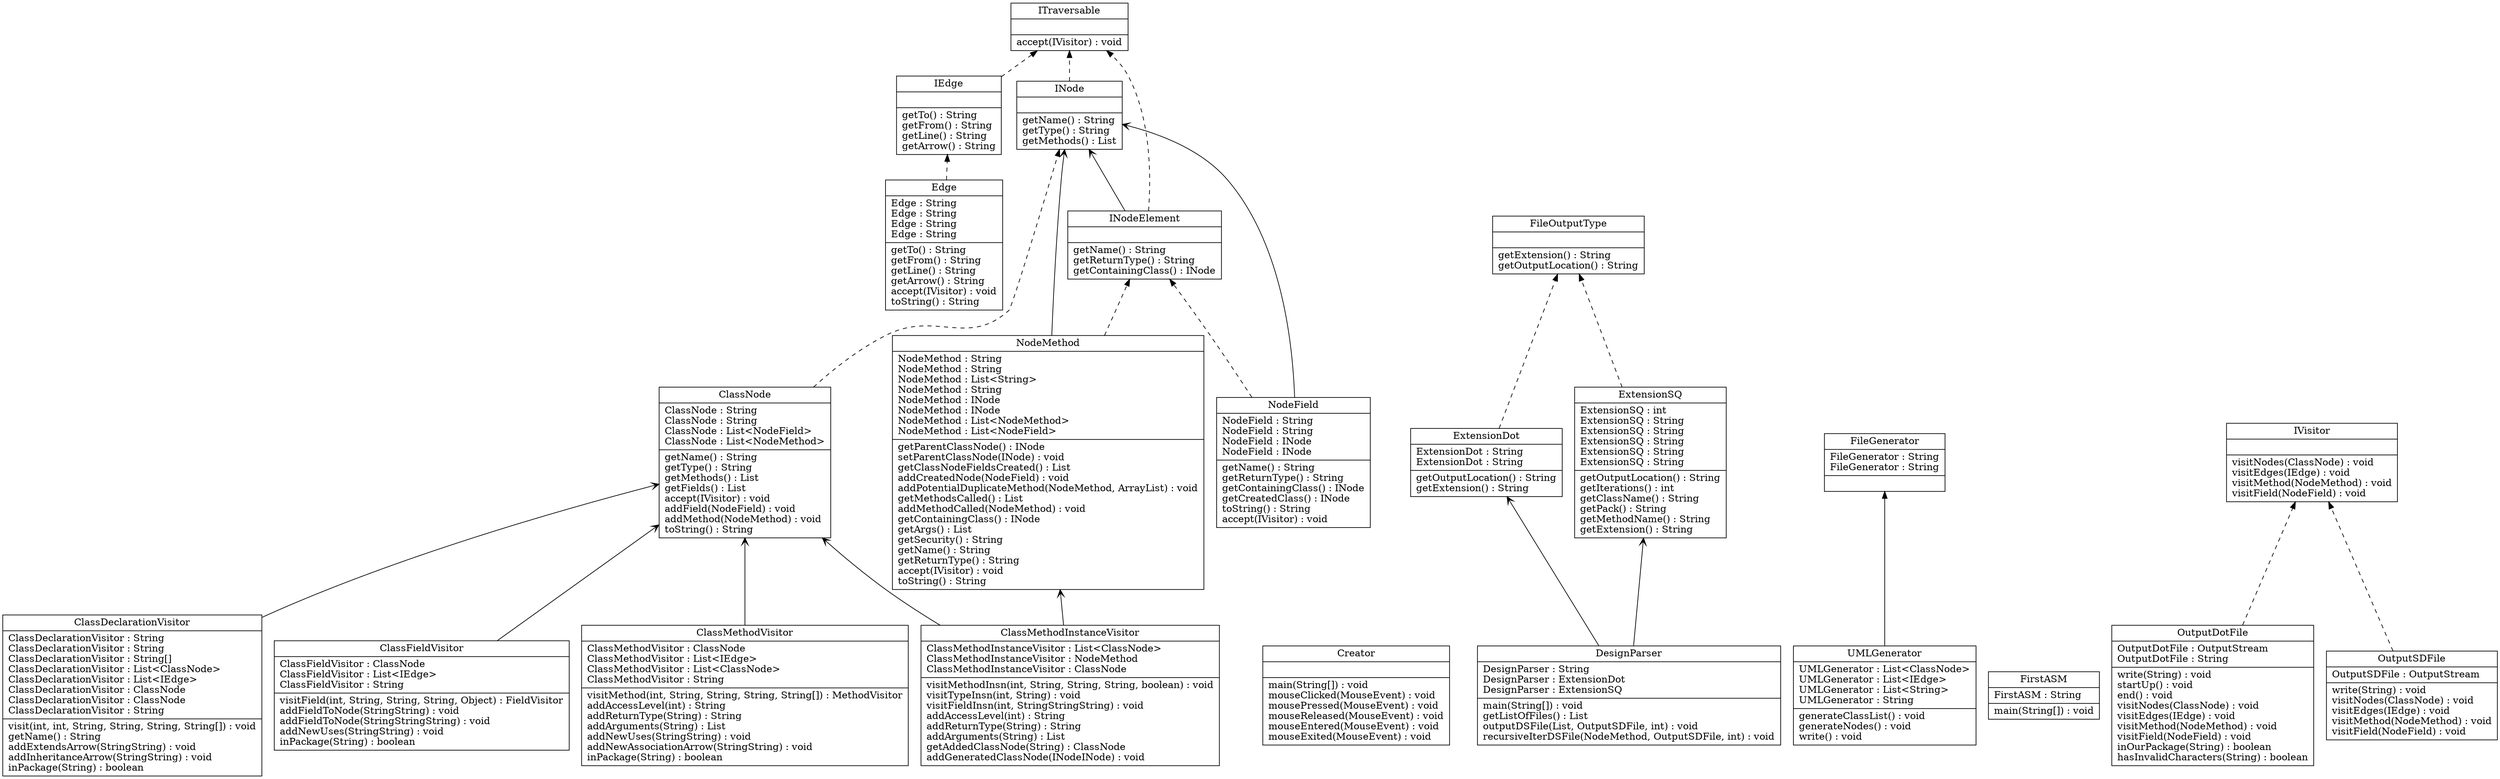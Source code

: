 digraph G {

fontname = "Bitstream Vera Sans"
fontsize = 8
rankdir=BT

node [shape = "record"]
ClassTClassDeclarationVisitor [label = "{ClassDeclarationVisitor|ClassDeclarationVisitor : String\lClassDeclarationVisitor : String\lClassDeclarationVisitor : String[]\lClassDeclarationVisitor : List\<ClassNode\>\lClassDeclarationVisitor : List\<IEdge\>\lClassDeclarationVisitor : ClassNode\lClassDeclarationVisitor : ClassNode\lClassDeclarationVisitor : String\l|visit(int, int, String, String, String, String[]) : void\lgetName() : String\laddExtendsArrow(StringString) : void\laddInheritanceArrow(StringString) : void\linPackage(String) : boolean\l}"]
node [shape = "record"]
ClassTClassFieldVisitor [label = "{ClassFieldVisitor|ClassFieldVisitor : ClassNode\lClassFieldVisitor : List\<IEdge\>\lClassFieldVisitor : String\l|visitField(int, String, String, String, Object) : FieldVisitor\laddFieldToNode(StringString) : void\laddFieldToNode(StringStringString) : void\laddNewUses(StringString) : void\linPackage(String) : boolean\l}"]
node [shape = "record"]
ClassTClassMethodInstanceVisitor [label = "{ClassMethodInstanceVisitor|ClassMethodInstanceVisitor : List\<ClassNode\>\lClassMethodInstanceVisitor : NodeMethod\lClassMethodInstanceVisitor : ClassNode\l|visitMethodInsn(int, String, String, String, boolean) : void\lvisitTypeInsn(int, String) : void\lvisitFieldInsn(int, StringStringString) : void\laddAccessLevel(int) : String\laddReturnType(String) : String\laddArguments(String) : List\lgetAddedClassNode(String) : ClassNode\laddGeneratedClassNode(INodeINode) : void\l}"]
node [shape = "record"]
ClassTClassMethodVisitor [label = "{ClassMethodVisitor|ClassMethodVisitor : ClassNode\lClassMethodVisitor : List\<IEdge\>\lClassMethodVisitor : List\<ClassNode\>\lClassMethodVisitor : String\l|visitMethod(int, String, String, String, String[]) : MethodVisitor\laddAccessLevel(int) : String\laddReturnType(String) : String\laddArguments(String) : List\laddNewUses(StringString) : void\laddNewAssociationArrow(StringString) : void\linPackage(String) : boolean\l}"]
node [shape = "record"]
ClassTClassNode [label = "{ClassNode|ClassNode : String\lClassNode : String\lClassNode : List\<NodeField\>\lClassNode : List\<NodeMethod\>\l|getName() : String\lgetType() : String\lgetMethods() : List\lgetFields() : List\laccept(IVisitor) : void\laddField(NodeField) : void\laddMethod(NodeMethod) : void\ltoString() : String\l}"]
node [shape = "record"]
ClassTCreator [label = "{Creator||main(String[]) : void\lmouseClicked(MouseEvent) : void\lmousePressed(MouseEvent) : void\lmouseReleased(MouseEvent) : void\lmouseEntered(MouseEvent) : void\lmouseExited(MouseEvent) : void\l}"]
node [shape = "record"]
ClassTDesignParser [label = "{DesignParser|DesignParser : String\lDesignParser : ExtensionDot\lDesignParser : ExtensionSQ\l|main(String[]) : void\lgetListOfFiles() : List\loutputDSFile(List, OutputSDFile, int) : void\lrecursiveIterDSFile(NodeMethod, OutputSDFile, int) : void\l}"]
node [shape = "record"]
ClassTEdge [label = "{Edge|Edge : String\lEdge : String\lEdge : String\lEdge : String\l|getTo() : String\lgetFrom() : String\lgetLine() : String\lgetArrow() : String\laccept(IVisitor) : void\ltoString() : String\l}"]
node [shape = "record"]
ClassTExtensionDot [label = "{ExtensionDot|ExtensionDot : String\lExtensionDot : String\l|getOutputLocation() : String\lgetExtension() : String\l}"]
node [shape = "record"]
ClassTExtensionSQ [label = "{ExtensionSQ|ExtensionSQ : int\lExtensionSQ : String\lExtensionSQ : String\lExtensionSQ : String\lExtensionSQ : String\lExtensionSQ : String\l|getOutputLocation() : String\lgetIterations() : int\lgetClassName() : String\lgetPack() : String\lgetMethodName() : String\lgetExtension() : String\l}"]
node [shape = "record"]
ClassTFileGenerator [label = "{FileGenerator|FileGenerator : String\lFileGenerator : String\l|}"]
node [shape = "record"]
ClassTFileOutputType [label = "{FileOutputType||getExtension() : String\lgetOutputLocation() : String\l}"]
node [shape = "record"]
ClassTFirstASM [label = "{FirstASM|FirstASM : String\l|main(String[]) : void\l}"]
node [shape = "record"]
ClassTIEdge [label = "{IEdge||getTo() : String\lgetFrom() : String\lgetLine() : String\lgetArrow() : String\l}"]
node [shape = "record"]
ClassTINode [label = "{INode||getName() : String\lgetType() : String\lgetMethods() : List\l}"]
node [shape = "record"]
ClassTINodeElement [label = "{INodeElement||getName() : String\lgetReturnType() : String\lgetContainingClass() : INode\l}"]
node [shape = "record"]
ClassTITraversable [label = "{ITraversable||accept(IVisitor) : void\l}"]
node [shape = "record"]
ClassTIVisitor [label = "{IVisitor||visitNodes(ClassNode) : void\lvisitEdges(IEdge) : void\lvisitMethod(NodeMethod) : void\lvisitField(NodeField) : void\l}"]
node [shape = "record"]
ClassTNodeField [label = "{NodeField|NodeField : String\lNodeField : String\lNodeField : INode\lNodeField : INode\l|getName() : String\lgetReturnType() : String\lgetContainingClass() : INode\lgetCreatedClass() : INode\ltoString() : String\laccept(IVisitor) : void\l}"]
node [shape = "record"]
ClassTNodeMethod [label = "{NodeMethod|NodeMethod : String\lNodeMethod : String\lNodeMethod : List\<String\>\lNodeMethod : String\lNodeMethod : INode\lNodeMethod : INode\lNodeMethod : List\<NodeMethod\>\lNodeMethod : List\<NodeField\>\l|getParentClassNode() : INode\lsetParentClassNode(INode) : void\lgetClassNodeFieldsCreated() : List\laddCreatedNode(NodeField) : void\laddPotentialDuplicateMethod(NodeMethod, ArrayList) : void\lgetMethodsCalled() : List\laddMethodCalled(NodeMethod) : void\lgetContainingClass() : INode\lgetArgs() : List\lgetSecurity() : String\lgetName() : String\lgetReturnType() : String\laccept(IVisitor) : void\ltoString() : String\l}"]
node [shape = "record"]
ClassTOutputDotFile [label = "{OutputDotFile|OutputDotFile : OutputStream\lOutputDotFile : String\l|write(String) : void\lstartUp() : void\lend() : void\lvisitNodes(ClassNode) : void\lvisitEdges(IEdge) : void\lvisitMethod(NodeMethod) : void\lvisitField(NodeField) : void\linOurPackage(String) : boolean\lhasInvalidCharacters(String) : boolean\l}"]
node [shape = "record"]
ClassTOutputSDFile [label = "{OutputSDFile|OutputSDFile : OutputStream\l|write(String) : void\lvisitNodes(ClassNode) : void\lvisitEdges(IEdge) : void\lvisitMethod(NodeMethod) : void\lvisitField(NodeField) : void\l}"]
node [shape = "record"]
ClassTUMLGenerator [label = "{UMLGenerator|UMLGenerator : List\<ClassNode\>\lUMLGenerator : List\<IEdge\>\lUMLGenerator : List\<String\>\lUMLGenerator : String\l|generateClassList() : void\lgenerateNodes() : void\lwrite() : void\l}"]
edge [arrowhead = "vee" style = "solid" ]
ClassTClassDeclarationVisitor -> ClassTClassNode
edge [arrowhead = "vee" style = "solid" ]
ClassTClassFieldVisitor -> ClassTClassNode
edge [arrowhead = "vee" style = "solid" ]
ClassTClassMethodInstanceVisitor -> ClassTNodeMethod
edge [arrowhead = "vee" style = "solid" ]
ClassTClassMethodInstanceVisitor -> ClassTClassNode
edge [arrowhead = "vee" style = "solid" ]
ClassTClassMethodVisitor -> ClassTClassNode
edge [arrowhead = "normal" style = "dashed" ]
ClassTClassNode -> ClassTINode
edge [arrowhead = "vee" style = "solid" ]
ClassTDesignParser -> ClassTExtensionDot
edge [arrowhead = "vee" style = "solid" ]
ClassTDesignParser -> ClassTExtensionSQ
edge [arrowhead = "normal" style = "dashed" ]
ClassTEdge -> ClassTIEdge
edge [arrowhead = "normal" style = "dashed" ]
ClassTExtensionDot -> ClassTFileOutputType
edge [arrowhead = "normal" style = "dashed" ]
ClassTExtensionSQ -> ClassTFileOutputType
edge [arrowhead = "normal" style = "dashed" ]
ClassTIEdge -> ClassTITraversable
edge [arrowhead = "normal" style = "dashed" ]
ClassTINode -> ClassTITraversable
edge [arrowhead = "normal" style = "dashed" ]
ClassTINodeElement -> ClassTITraversable
edge [arrowhead = "vee" style = "solid" ]
ClassTINodeElement -> ClassTINode
edge [arrowhead = "normal" style = "dashed" ]
ClassTNodeField -> ClassTINodeElement
edge [arrowhead = "vee" style = "solid" ]
ClassTNodeField -> ClassTINode
edge [arrowhead = "normal" style = "dashed" ]
ClassTNodeMethod -> ClassTINodeElement
edge [arrowhead = "vee" style = "solid" ]
ClassTNodeMethod -> ClassTINode
edge [arrowhead = "normal" style = "dashed" ]
ClassTOutputDotFile -> ClassTIVisitor
edge [arrowhead = "normal" style = "dashed" ]
ClassTOutputSDFile -> ClassTIVisitor
edge [arrowhead = "normal" style = "solid" ]
ClassTUMLGenerator -> ClassTFileGenerator
}